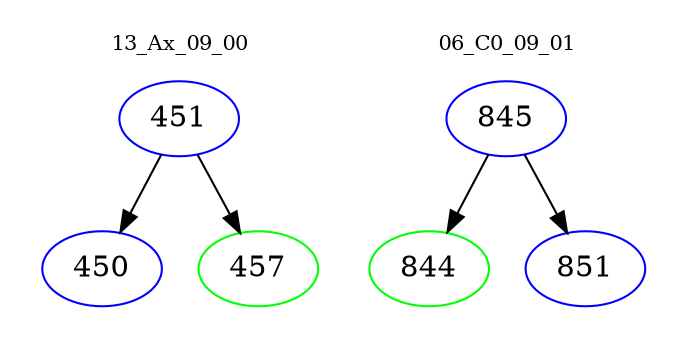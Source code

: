 digraph{
subgraph cluster_0 {
color = white
label = "13_Ax_09_00";
fontsize=10;
T0_451 [label="451", color="blue"]
T0_451 -> T0_450 [color="black"]
T0_450 [label="450", color="blue"]
T0_451 -> T0_457 [color="black"]
T0_457 [label="457", color="green"]
}
subgraph cluster_1 {
color = white
label = "06_C0_09_01";
fontsize=10;
T1_845 [label="845", color="blue"]
T1_845 -> T1_844 [color="black"]
T1_844 [label="844", color="green"]
T1_845 -> T1_851 [color="black"]
T1_851 [label="851", color="blue"]
}
}
